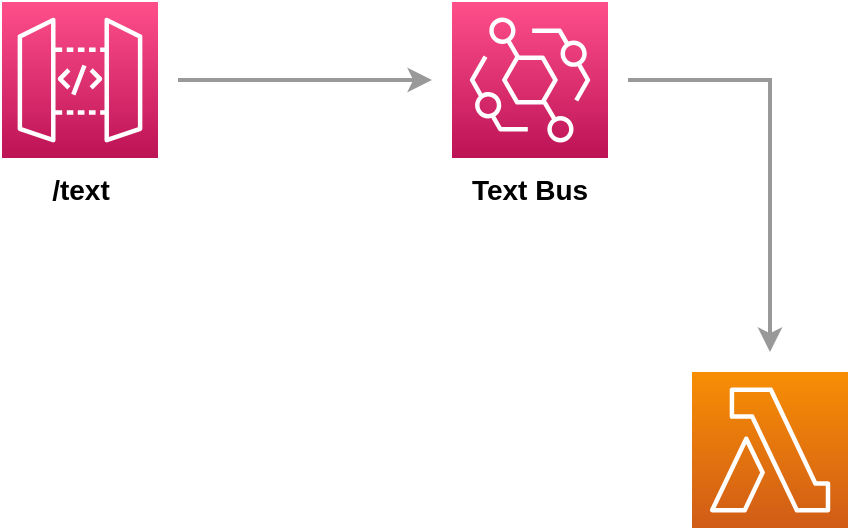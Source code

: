 <mxfile version="15.6.8" type="device"><diagram id="uQZSNsbA63lgpmbbxcvG" name="Page-1"><mxGraphModel dx="746" dy="762" grid="1" gridSize="1" guides="1" tooltips="1" connect="1" arrows="1" fold="1" page="1" pageScale="1" pageWidth="827" pageHeight="1169" math="0" shadow="0"><root><mxCell id="0"/><mxCell id="1" parent="0"/><mxCell id="gqxGmK5yf-tt3DN2kdeL-3" value="" style="group" vertex="1" connectable="0" parent="1"><mxGeometry x="65" y="145" width="78" height="110" as="geometry"/></mxCell><mxCell id="gqxGmK5yf-tt3DN2kdeL-1" value="" style="sketch=0;points=[[0,0,0],[0.25,0,0],[0.5,0,0],[0.75,0,0],[1,0,0],[0,1,0],[0.25,1,0],[0.5,1,0],[0.75,1,0],[1,1,0],[0,0.25,0],[0,0.5,0],[0,0.75,0],[1,0.25,0],[1,0.5,0],[1,0.75,0]];outlineConnect=0;fontColor=#232F3E;gradientColor=#FF4F8B;gradientDirection=north;fillColor=#BC1356;strokeColor=#ffffff;dashed=0;verticalLabelPosition=bottom;verticalAlign=top;align=center;html=1;fontSize=12;fontStyle=0;aspect=fixed;shape=mxgraph.aws4.resourceIcon;resIcon=mxgraph.aws4.api_gateway;" vertex="1" parent="gqxGmK5yf-tt3DN2kdeL-3"><mxGeometry width="78" height="78" as="geometry"/></mxCell><mxCell id="gqxGmK5yf-tt3DN2kdeL-2" value="&lt;font style=&quot;font-size: 14px&quot;&gt;&lt;b&gt;/text&lt;/b&gt;&lt;/font&gt;" style="text;html=1;strokeColor=none;fillColor=none;align=center;verticalAlign=middle;whiteSpace=wrap;rounded=0;" vertex="1" parent="gqxGmK5yf-tt3DN2kdeL-3"><mxGeometry x="13.5" y="78" width="51" height="32" as="geometry"/></mxCell><mxCell id="gqxGmK5yf-tt3DN2kdeL-6" value="" style="group" vertex="1" connectable="0" parent="1"><mxGeometry x="290" y="145" width="78" height="109" as="geometry"/></mxCell><mxCell id="gqxGmK5yf-tt3DN2kdeL-4" value="" style="sketch=0;points=[[0,0,0],[0.25,0,0],[0.5,0,0],[0.75,0,0],[1,0,0],[0,1,0],[0.25,1,0],[0.5,1,0],[0.75,1,0],[1,1,0],[0,0.25,0],[0,0.5,0],[0,0.75,0],[1,0.25,0],[1,0.5,0],[1,0.75,0]];outlineConnect=0;fontColor=#232F3E;gradientColor=#FF4F8B;gradientDirection=north;fillColor=#BC1356;strokeColor=#ffffff;dashed=0;verticalLabelPosition=bottom;verticalAlign=top;align=center;html=1;fontSize=12;fontStyle=0;aspect=fixed;shape=mxgraph.aws4.resourceIcon;resIcon=mxgraph.aws4.eventbridge;" vertex="1" parent="gqxGmK5yf-tt3DN2kdeL-6"><mxGeometry width="78" height="78" as="geometry"/></mxCell><mxCell id="gqxGmK5yf-tt3DN2kdeL-5" value="&lt;b&gt;Text Bus&lt;/b&gt;" style="text;html=1;strokeColor=none;fillColor=none;align=center;verticalAlign=middle;whiteSpace=wrap;rounded=0;fontSize=14;" vertex="1" parent="gqxGmK5yf-tt3DN2kdeL-6"><mxGeometry y="79" width="78" height="30" as="geometry"/></mxCell><mxCell id="gqxGmK5yf-tt3DN2kdeL-8" style="edgeStyle=orthogonalEdgeStyle;rounded=0;orthogonalLoop=1;jettySize=auto;html=1;fontSize=14;targetPerimeterSpacing=10;sourcePerimeterSpacing=10;strokeWidth=2;strokeColor=#999999;" edge="1" parent="1" source="gqxGmK5yf-tt3DN2kdeL-1" target="gqxGmK5yf-tt3DN2kdeL-4"><mxGeometry relative="1" as="geometry"/></mxCell><mxCell id="gqxGmK5yf-tt3DN2kdeL-9" value="" style="sketch=0;points=[[0,0,0],[0.25,0,0],[0.5,0,0],[0.75,0,0],[1,0,0],[0,1,0],[0.25,1,0],[0.5,1,0],[0.75,1,0],[1,1,0],[0,0.25,0],[0,0.5,0],[0,0.75,0],[1,0.25,0],[1,0.5,0],[1,0.75,0]];outlineConnect=0;fontColor=#232F3E;gradientColor=#F78E04;gradientDirection=north;fillColor=#D05C17;strokeColor=#ffffff;dashed=0;verticalLabelPosition=bottom;verticalAlign=top;align=center;html=1;fontSize=12;fontStyle=0;aspect=fixed;shape=mxgraph.aws4.resourceIcon;resIcon=mxgraph.aws4.lambda;" vertex="1" parent="1"><mxGeometry x="410" y="330" width="78" height="78" as="geometry"/></mxCell><mxCell id="gqxGmK5yf-tt3DN2kdeL-10" style="edgeStyle=orthogonalEdgeStyle;rounded=0;orthogonalLoop=1;jettySize=auto;html=1;fontSize=14;sourcePerimeterSpacing=10;targetPerimeterSpacing=10;strokeColor=#999999;strokeWidth=2;" edge="1" parent="1" source="gqxGmK5yf-tt3DN2kdeL-4" target="gqxGmK5yf-tt3DN2kdeL-9"><mxGeometry relative="1" as="geometry"/></mxCell></root></mxGraphModel></diagram></mxfile>